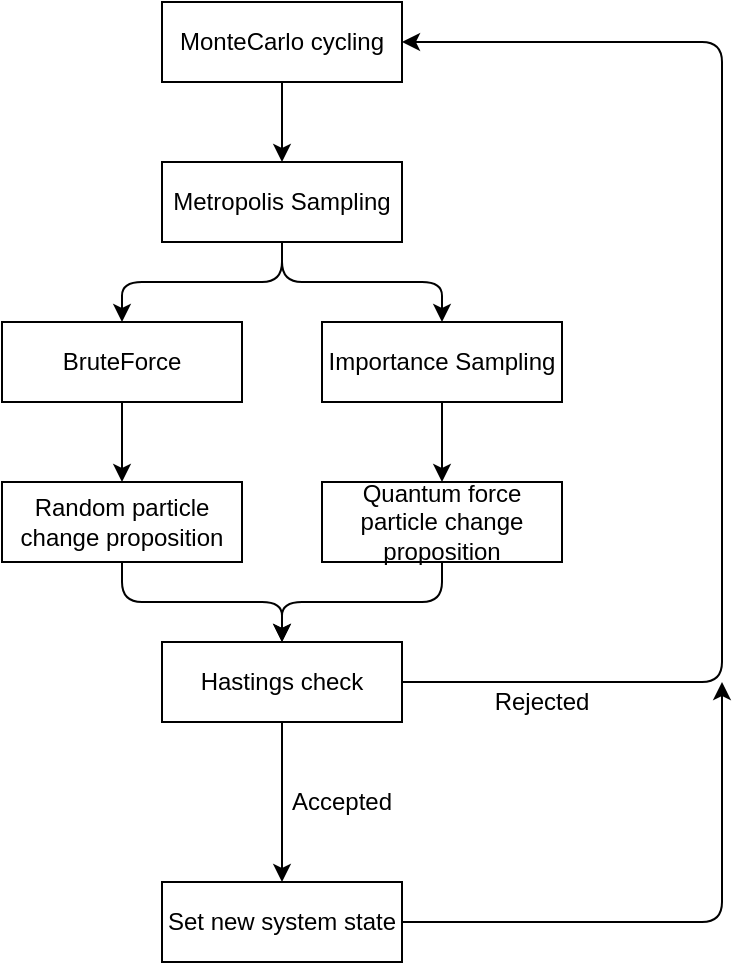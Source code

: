 <mxfile version="14.6.6" type="device"><diagram id="-AgncjeP477bmjL-mjvV" name="Page-1"><mxGraphModel dx="1178" dy="601" grid="1" gridSize="10" guides="1" tooltips="1" connect="1" arrows="1" fold="1" page="1" pageScale="1" pageWidth="827" pageHeight="1169" math="0" shadow="0"><root><mxCell id="0"/><mxCell id="1" parent="0"/><mxCell id="YFqrRFxqZtnrVKP4X9mo-1" value="MonteCarlo cycling" style="rounded=0;whiteSpace=wrap;html=1;" parent="1" vertex="1"><mxGeometry x="330" y="20" width="120" height="40" as="geometry"/></mxCell><mxCell id="YFqrRFxqZtnrVKP4X9mo-2" value="Metropolis Sampling" style="rounded=0;whiteSpace=wrap;html=1;" parent="1" vertex="1"><mxGeometry x="330" y="100" width="120" height="40" as="geometry"/></mxCell><mxCell id="YFqrRFxqZtnrVKP4X9mo-3" value="Importance Sampling" style="rounded=0;whiteSpace=wrap;html=1;" parent="1" vertex="1"><mxGeometry x="410" y="180" width="120" height="40" as="geometry"/></mxCell><mxCell id="YFqrRFxqZtnrVKP4X9mo-4" value="BruteForce" style="rounded=0;whiteSpace=wrap;html=1;" parent="1" vertex="1"><mxGeometry x="250" y="180" width="120" height="40" as="geometry"/></mxCell><mxCell id="YFqrRFxqZtnrVKP4X9mo-5" value="" style="endArrow=classic;html=1;exitX=0.5;exitY=1;exitDx=0;exitDy=0;entryX=0.5;entryY=0;entryDx=0;entryDy=0;" parent="1" source="YFqrRFxqZtnrVKP4X9mo-1" target="YFqrRFxqZtnrVKP4X9mo-2" edge="1"><mxGeometry width="50" height="50" relative="1" as="geometry"><mxPoint x="370" y="360" as="sourcePoint"/><mxPoint x="420" y="310" as="targetPoint"/></mxGeometry></mxCell><mxCell id="YFqrRFxqZtnrVKP4X9mo-6" value="" style="endArrow=classic;html=1;exitX=0.5;exitY=1;exitDx=0;exitDy=0;entryX=0.5;entryY=0;entryDx=0;entryDy=0;" parent="1" source="YFqrRFxqZtnrVKP4X9mo-2" target="YFqrRFxqZtnrVKP4X9mo-3" edge="1"><mxGeometry width="50" height="50" relative="1" as="geometry"><mxPoint x="370" y="360" as="sourcePoint"/><mxPoint x="420" y="310" as="targetPoint"/><Array as="points"><mxPoint x="390" y="160"/><mxPoint x="470" y="160"/></Array></mxGeometry></mxCell><mxCell id="YFqrRFxqZtnrVKP4X9mo-7" value="" style="endArrow=classic;html=1;entryX=0.5;entryY=0;entryDx=0;entryDy=0;" parent="1" target="YFqrRFxqZtnrVKP4X9mo-4" edge="1"><mxGeometry width="50" height="50" relative="1" as="geometry"><mxPoint x="390" y="140" as="sourcePoint"/><mxPoint x="420" y="310" as="targetPoint"/><Array as="points"><mxPoint x="390" y="160"/><mxPoint x="310" y="160"/></Array></mxGeometry></mxCell><mxCell id="YFqrRFxqZtnrVKP4X9mo-8" value="Quantum force particle change proposition" style="rounded=0;whiteSpace=wrap;html=1;" parent="1" vertex="1"><mxGeometry x="410" y="260" width="120" height="40" as="geometry"/></mxCell><mxCell id="YFqrRFxqZtnrVKP4X9mo-10" value="Hastings check" style="rounded=0;whiteSpace=wrap;html=1;" parent="1" vertex="1"><mxGeometry x="330" y="340" width="120" height="40" as="geometry"/></mxCell><mxCell id="YFqrRFxqZtnrVKP4X9mo-12" value="" style="endArrow=classic;html=1;exitX=1;exitY=0.5;exitDx=0;exitDy=0;entryX=1;entryY=0.5;entryDx=0;entryDy=0;" parent="1" source="YFqrRFxqZtnrVKP4X9mo-10" target="YFqrRFxqZtnrVKP4X9mo-1" edge="1"><mxGeometry width="50" height="50" relative="1" as="geometry"><mxPoint x="370" y="340" as="sourcePoint"/><mxPoint x="610" y="40" as="targetPoint"/><Array as="points"><mxPoint x="610" y="360"/><mxPoint x="610" y="130"/><mxPoint x="610" y="40"/></Array></mxGeometry></mxCell><mxCell id="YFqrRFxqZtnrVKP4X9mo-13" value="Rejected" style="text;html=1;strokeColor=none;fillColor=none;align=center;verticalAlign=middle;whiteSpace=wrap;rounded=0;" parent="1" vertex="1"><mxGeometry x="500" y="360" width="40" height="20" as="geometry"/></mxCell><mxCell id="YFqrRFxqZtnrVKP4X9mo-14" value="Set new system state" style="rounded=0;whiteSpace=wrap;html=1;" parent="1" vertex="1"><mxGeometry x="330" y="460" width="120" height="40" as="geometry"/></mxCell><mxCell id="YFqrRFxqZtnrVKP4X9mo-15" value="" style="endArrow=classic;html=1;exitX=0.5;exitY=1;exitDx=0;exitDy=0;entryX=0.5;entryY=0;entryDx=0;entryDy=0;" parent="1" source="YFqrRFxqZtnrVKP4X9mo-10" target="YFqrRFxqZtnrVKP4X9mo-14" edge="1"><mxGeometry width="50" height="50" relative="1" as="geometry"><mxPoint x="370" y="340" as="sourcePoint"/><mxPoint x="420" y="290" as="targetPoint"/></mxGeometry></mxCell><mxCell id="YFqrRFxqZtnrVKP4X9mo-16" value="Accepted" style="text;html=1;strokeColor=none;fillColor=none;align=center;verticalAlign=middle;whiteSpace=wrap;rounded=0;" parent="1" vertex="1"><mxGeometry x="400" y="410" width="40" height="20" as="geometry"/></mxCell><mxCell id="YFqrRFxqZtnrVKP4X9mo-17" value="" style="endArrow=classic;html=1;exitX=1;exitY=0.5;exitDx=0;exitDy=0;" parent="1" source="YFqrRFxqZtnrVKP4X9mo-14" edge="1"><mxGeometry width="50" height="50" relative="1" as="geometry"><mxPoint x="370" y="340" as="sourcePoint"/><mxPoint x="610" y="360" as="targetPoint"/><Array as="points"><mxPoint x="610" y="480"/></Array></mxGeometry></mxCell><mxCell id="YFqrRFxqZtnrVKP4X9mo-18" value="" style="endArrow=classic;html=1;exitX=0.5;exitY=1;exitDx=0;exitDy=0;entryX=0.5;entryY=0;entryDx=0;entryDy=0;" parent="1" source="YFqrRFxqZtnrVKP4X9mo-8" target="YFqrRFxqZtnrVKP4X9mo-10" edge="1"><mxGeometry width="50" height="50" relative="1" as="geometry"><mxPoint x="370" y="340" as="sourcePoint"/><mxPoint x="420" y="290" as="targetPoint"/><Array as="points"><mxPoint x="470" y="320"/><mxPoint x="390" y="320"/></Array></mxGeometry></mxCell><mxCell id="YFqrRFxqZtnrVKP4X9mo-19" value="" style="endArrow=classic;html=1;exitX=0.5;exitY=1;exitDx=0;exitDy=0;" parent="1" source="YFqrRFxqZtnrVKP4X9mo-3" target="YFqrRFxqZtnrVKP4X9mo-8" edge="1"><mxGeometry width="50" height="50" relative="1" as="geometry"><mxPoint x="370" y="340" as="sourcePoint"/><mxPoint x="420" y="290" as="targetPoint"/></mxGeometry></mxCell><mxCell id="YFqrRFxqZtnrVKP4X9mo-20" value="Random particle change proposition" style="rounded=0;whiteSpace=wrap;html=1;" parent="1" vertex="1"><mxGeometry x="250" y="260" width="120" height="40" as="geometry"/></mxCell><mxCell id="YFqrRFxqZtnrVKP4X9mo-21" value="" style="endArrow=classic;html=1;exitX=0.5;exitY=1;exitDx=0;exitDy=0;entryX=0.5;entryY=0;entryDx=0;entryDy=0;" parent="1" source="YFqrRFxqZtnrVKP4X9mo-20" target="YFqrRFxqZtnrVKP4X9mo-10" edge="1"><mxGeometry width="50" height="50" relative="1" as="geometry"><mxPoint x="370" y="340" as="sourcePoint"/><mxPoint x="420" y="290" as="targetPoint"/><Array as="points"><mxPoint x="310" y="320"/><mxPoint x="390" y="320"/></Array></mxGeometry></mxCell><mxCell id="YFqrRFxqZtnrVKP4X9mo-22" value="" style="endArrow=classic;html=1;exitX=0.5;exitY=1;exitDx=0;exitDy=0;entryX=0.5;entryY=0;entryDx=0;entryDy=0;" parent="1" source="YFqrRFxqZtnrVKP4X9mo-4" target="YFqrRFxqZtnrVKP4X9mo-20" edge="1"><mxGeometry width="50" height="50" relative="1" as="geometry"><mxPoint x="370" y="340" as="sourcePoint"/><mxPoint x="420" y="290" as="targetPoint"/></mxGeometry></mxCell></root></mxGraphModel></diagram></mxfile>